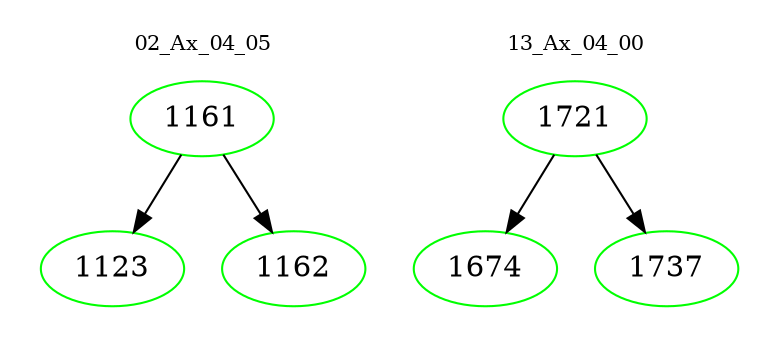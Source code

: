 digraph{
subgraph cluster_0 {
color = white
label = "02_Ax_04_05";
fontsize=10;
T0_1161 [label="1161", color="green"]
T0_1161 -> T0_1123 [color="black"]
T0_1123 [label="1123", color="green"]
T0_1161 -> T0_1162 [color="black"]
T0_1162 [label="1162", color="green"]
}
subgraph cluster_1 {
color = white
label = "13_Ax_04_00";
fontsize=10;
T1_1721 [label="1721", color="green"]
T1_1721 -> T1_1674 [color="black"]
T1_1674 [label="1674", color="green"]
T1_1721 -> T1_1737 [color="black"]
T1_1737 [label="1737", color="green"]
}
}

